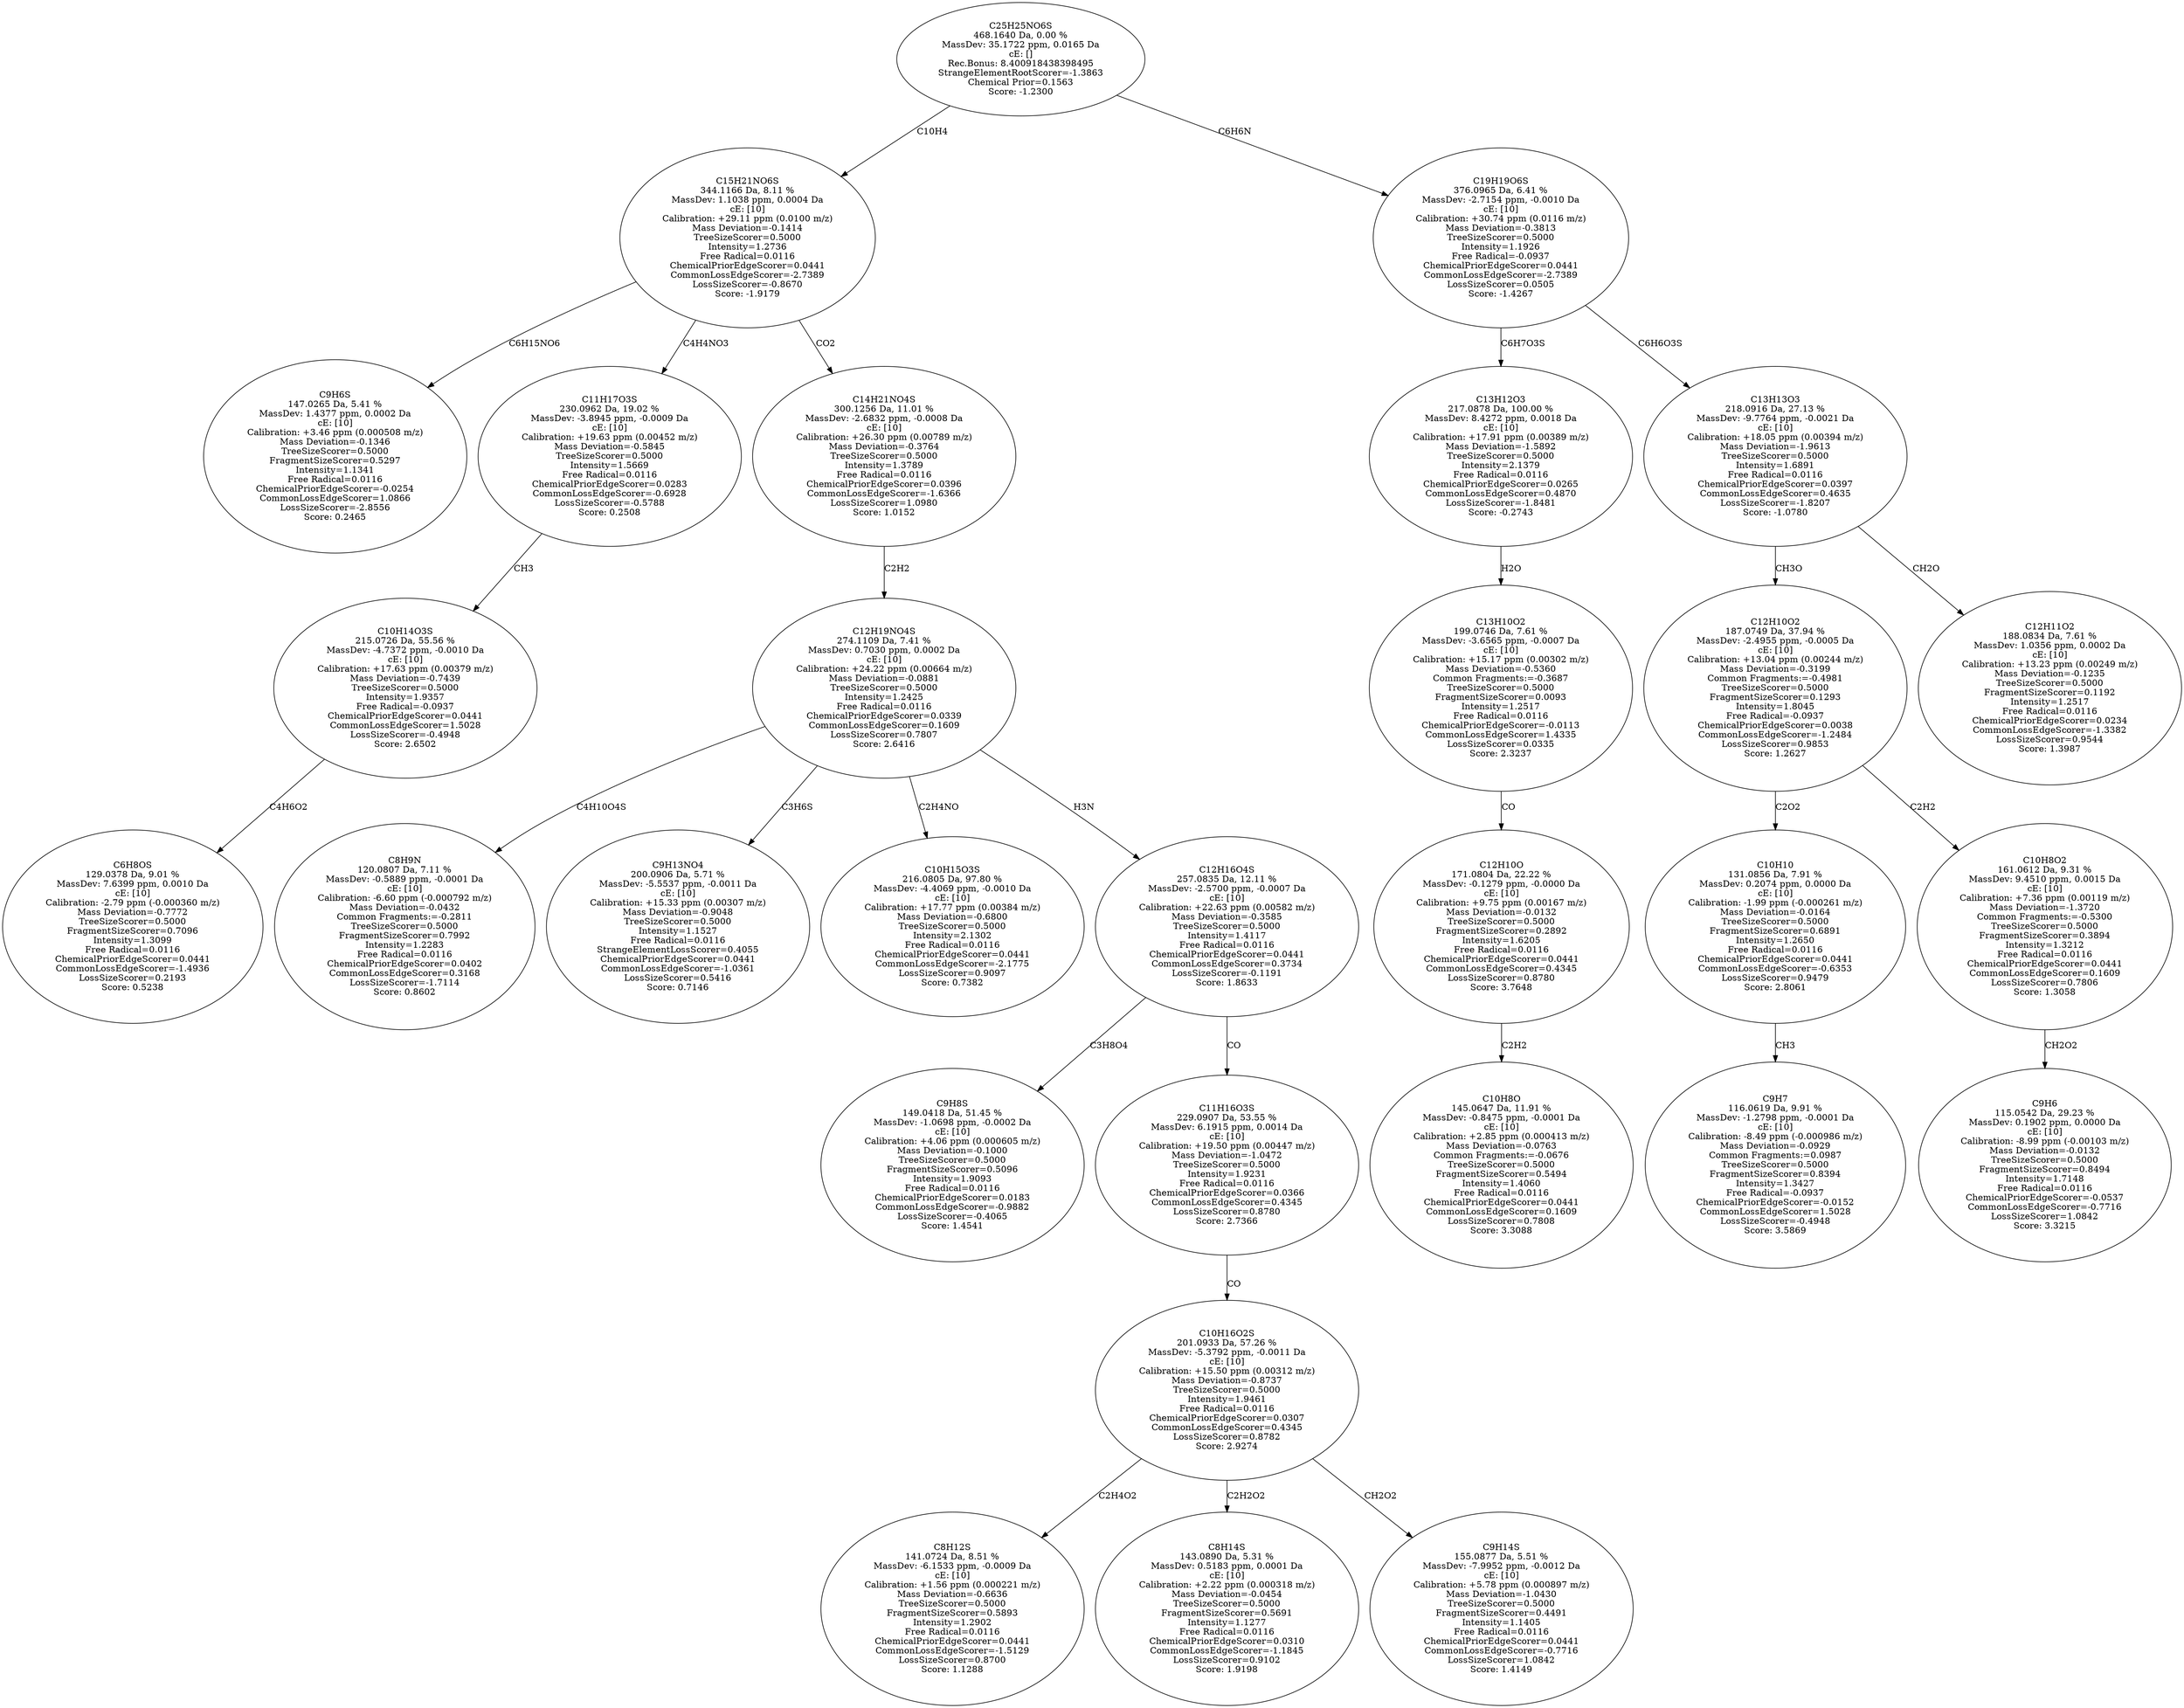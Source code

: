 strict digraph {
v1 [label="C9H6S\n147.0265 Da, 5.41 %\nMassDev: 1.4377 ppm, 0.0002 Da\ncE: [10]\nCalibration: +3.46 ppm (0.000508 m/z)\nMass Deviation=-0.1346\nTreeSizeScorer=0.5000\nFragmentSizeScorer=0.5297\nIntensity=1.1341\nFree Radical=0.0116\nChemicalPriorEdgeScorer=-0.0254\nCommonLossEdgeScorer=1.0866\nLossSizeScorer=-2.8556\nScore: 0.2465"];
v2 [label="C6H8OS\n129.0378 Da, 9.01 %\nMassDev: 7.6399 ppm, 0.0010 Da\ncE: [10]\nCalibration: -2.79 ppm (-0.000360 m/z)\nMass Deviation=-0.7772\nTreeSizeScorer=0.5000\nFragmentSizeScorer=0.7096\nIntensity=1.3099\nFree Radical=0.0116\nChemicalPriorEdgeScorer=0.0441\nCommonLossEdgeScorer=-1.4936\nLossSizeScorer=0.2193\nScore: 0.5238"];
v3 [label="C10H14O3S\n215.0726 Da, 55.56 %\nMassDev: -4.7372 ppm, -0.0010 Da\ncE: [10]\nCalibration: +17.63 ppm (0.00379 m/z)\nMass Deviation=-0.7439\nTreeSizeScorer=0.5000\nIntensity=1.9357\nFree Radical=-0.0937\nChemicalPriorEdgeScorer=0.0441\nCommonLossEdgeScorer=1.5028\nLossSizeScorer=-0.4948\nScore: 2.6502"];
v4 [label="C11H17O3S\n230.0962 Da, 19.02 %\nMassDev: -3.8945 ppm, -0.0009 Da\ncE: [10]\nCalibration: +19.63 ppm (0.00452 m/z)\nMass Deviation=-0.5845\nTreeSizeScorer=0.5000\nIntensity=1.5669\nFree Radical=0.0116\nChemicalPriorEdgeScorer=0.0283\nCommonLossEdgeScorer=-0.6928\nLossSizeScorer=-0.5788\nScore: 0.2508"];
v5 [label="C8H9N\n120.0807 Da, 7.11 %\nMassDev: -0.5889 ppm, -0.0001 Da\ncE: [10]\nCalibration: -6.60 ppm (-0.000792 m/z)\nMass Deviation=-0.0432\nCommon Fragments:=-0.2811\nTreeSizeScorer=0.5000\nFragmentSizeScorer=0.7992\nIntensity=1.2283\nFree Radical=0.0116\nChemicalPriorEdgeScorer=0.0402\nCommonLossEdgeScorer=0.3168\nLossSizeScorer=-1.7114\nScore: 0.8602"];
v6 [label="C9H13NO4\n200.0906 Da, 5.71 %\nMassDev: -5.5537 ppm, -0.0011 Da\ncE: [10]\nCalibration: +15.33 ppm (0.00307 m/z)\nMass Deviation=-0.9048\nTreeSizeScorer=0.5000\nIntensity=1.1527\nFree Radical=0.0116\nStrangeElementLossScorer=0.4055\nChemicalPriorEdgeScorer=0.0441\nCommonLossEdgeScorer=-1.0361\nLossSizeScorer=0.5416\nScore: 0.7146"];
v7 [label="C10H15O3S\n216.0805 Da, 97.80 %\nMassDev: -4.4069 ppm, -0.0010 Da\ncE: [10]\nCalibration: +17.77 ppm (0.00384 m/z)\nMass Deviation=-0.6800\nTreeSizeScorer=0.5000\nIntensity=2.1302\nFree Radical=0.0116\nChemicalPriorEdgeScorer=0.0441\nCommonLossEdgeScorer=-2.1775\nLossSizeScorer=0.9097\nScore: 0.7382"];
v8 [label="C9H8S\n149.0418 Da, 51.45 %\nMassDev: -1.0698 ppm, -0.0002 Da\ncE: [10]\nCalibration: +4.06 ppm (0.000605 m/z)\nMass Deviation=-0.1000\nTreeSizeScorer=0.5000\nFragmentSizeScorer=0.5096\nIntensity=1.9093\nFree Radical=0.0116\nChemicalPriorEdgeScorer=0.0183\nCommonLossEdgeScorer=-0.9882\nLossSizeScorer=-0.4065\nScore: 1.4541"];
v9 [label="C8H12S\n141.0724 Da, 8.51 %\nMassDev: -6.1533 ppm, -0.0009 Da\ncE: [10]\nCalibration: +1.56 ppm (0.000221 m/z)\nMass Deviation=-0.6636\nTreeSizeScorer=0.5000\nFragmentSizeScorer=0.5893\nIntensity=1.2902\nFree Radical=0.0116\nChemicalPriorEdgeScorer=0.0441\nCommonLossEdgeScorer=-1.5129\nLossSizeScorer=0.8700\nScore: 1.1288"];
v10 [label="C8H14S\n143.0890 Da, 5.31 %\nMassDev: 0.5183 ppm, 0.0001 Da\ncE: [10]\nCalibration: +2.22 ppm (0.000318 m/z)\nMass Deviation=-0.0454\nTreeSizeScorer=0.5000\nFragmentSizeScorer=0.5691\nIntensity=1.1277\nFree Radical=0.0116\nChemicalPriorEdgeScorer=0.0310\nCommonLossEdgeScorer=-1.1845\nLossSizeScorer=0.9102\nScore: 1.9198"];
v11 [label="C9H14S\n155.0877 Da, 5.51 %\nMassDev: -7.9952 ppm, -0.0012 Da\ncE: [10]\nCalibration: +5.78 ppm (0.000897 m/z)\nMass Deviation=-1.0430\nTreeSizeScorer=0.5000\nFragmentSizeScorer=0.4491\nIntensity=1.1405\nFree Radical=0.0116\nChemicalPriorEdgeScorer=0.0441\nCommonLossEdgeScorer=-0.7716\nLossSizeScorer=1.0842\nScore: 1.4149"];
v12 [label="C10H16O2S\n201.0933 Da, 57.26 %\nMassDev: -5.3792 ppm, -0.0011 Da\ncE: [10]\nCalibration: +15.50 ppm (0.00312 m/z)\nMass Deviation=-0.8737\nTreeSizeScorer=0.5000\nIntensity=1.9461\nFree Radical=0.0116\nChemicalPriorEdgeScorer=0.0307\nCommonLossEdgeScorer=0.4345\nLossSizeScorer=0.8782\nScore: 2.9274"];
v13 [label="C11H16O3S\n229.0907 Da, 53.55 %\nMassDev: 6.1915 ppm, 0.0014 Da\ncE: [10]\nCalibration: +19.50 ppm (0.00447 m/z)\nMass Deviation=-1.0472\nTreeSizeScorer=0.5000\nIntensity=1.9231\nFree Radical=0.0116\nChemicalPriorEdgeScorer=0.0366\nCommonLossEdgeScorer=0.4345\nLossSizeScorer=0.8780\nScore: 2.7366"];
v14 [label="C12H16O4S\n257.0835 Da, 12.11 %\nMassDev: -2.5700 ppm, -0.0007 Da\ncE: [10]\nCalibration: +22.63 ppm (0.00582 m/z)\nMass Deviation=-0.3585\nTreeSizeScorer=0.5000\nIntensity=1.4117\nFree Radical=0.0116\nChemicalPriorEdgeScorer=0.0441\nCommonLossEdgeScorer=0.3734\nLossSizeScorer=-0.1191\nScore: 1.8633"];
v15 [label="C12H19NO4S\n274.1109 Da, 7.41 %\nMassDev: 0.7030 ppm, 0.0002 Da\ncE: [10]\nCalibration: +24.22 ppm (0.00664 m/z)\nMass Deviation=-0.0881\nTreeSizeScorer=0.5000\nIntensity=1.2425\nFree Radical=0.0116\nChemicalPriorEdgeScorer=0.0339\nCommonLossEdgeScorer=0.1609\nLossSizeScorer=0.7807\nScore: 2.6416"];
v16 [label="C14H21NO4S\n300.1256 Da, 11.01 %\nMassDev: -2.6832 ppm, -0.0008 Da\ncE: [10]\nCalibration: +26.30 ppm (0.00789 m/z)\nMass Deviation=-0.3764\nTreeSizeScorer=0.5000\nIntensity=1.3789\nFree Radical=0.0116\nChemicalPriorEdgeScorer=0.0396\nCommonLossEdgeScorer=-1.6366\nLossSizeScorer=1.0980\nScore: 1.0152"];
v17 [label="C15H21NO6S\n344.1166 Da, 8.11 %\nMassDev: 1.1038 ppm, 0.0004 Da\ncE: [10]\nCalibration: +29.11 ppm (0.0100 m/z)\nMass Deviation=-0.1414\nTreeSizeScorer=0.5000\nIntensity=1.2736\nFree Radical=0.0116\nChemicalPriorEdgeScorer=0.0441\nCommonLossEdgeScorer=-2.7389\nLossSizeScorer=-0.8670\nScore: -1.9179"];
v18 [label="C10H8O\n145.0647 Da, 11.91 %\nMassDev: -0.8475 ppm, -0.0001 Da\ncE: [10]\nCalibration: +2.85 ppm (0.000413 m/z)\nMass Deviation=-0.0763\nCommon Fragments:=-0.0676\nTreeSizeScorer=0.5000\nFragmentSizeScorer=0.5494\nIntensity=1.4060\nFree Radical=0.0116\nChemicalPriorEdgeScorer=0.0441\nCommonLossEdgeScorer=0.1609\nLossSizeScorer=0.7808\nScore: 3.3088"];
v19 [label="C12H10O\n171.0804 Da, 22.22 %\nMassDev: -0.1279 ppm, -0.0000 Da\ncE: [10]\nCalibration: +9.75 ppm (0.00167 m/z)\nMass Deviation=-0.0132\nTreeSizeScorer=0.5000\nFragmentSizeScorer=0.2892\nIntensity=1.6205\nFree Radical=0.0116\nChemicalPriorEdgeScorer=0.0441\nCommonLossEdgeScorer=0.4345\nLossSizeScorer=0.8780\nScore: 3.7648"];
v20 [label="C13H10O2\n199.0746 Da, 7.61 %\nMassDev: -3.6565 ppm, -0.0007 Da\ncE: [10]\nCalibration: +15.17 ppm (0.00302 m/z)\nMass Deviation=-0.5360\nCommon Fragments:=-0.3687\nTreeSizeScorer=0.5000\nFragmentSizeScorer=0.0093\nIntensity=1.2517\nFree Radical=0.0116\nChemicalPriorEdgeScorer=-0.0113\nCommonLossEdgeScorer=1.4335\nLossSizeScorer=0.0335\nScore: 2.3237"];
v21 [label="C13H12O3\n217.0878 Da, 100.00 %\nMassDev: 8.4272 ppm, 0.0018 Da\ncE: [10]\nCalibration: +17.91 ppm (0.00389 m/z)\nMass Deviation=-1.5892\nTreeSizeScorer=0.5000\nIntensity=2.1379\nFree Radical=0.0116\nChemicalPriorEdgeScorer=0.0265\nCommonLossEdgeScorer=0.4870\nLossSizeScorer=-1.8481\nScore: -0.2743"];
v22 [label="C9H7\n116.0619 Da, 9.91 %\nMassDev: -1.2798 ppm, -0.0001 Da\ncE: [10]\nCalibration: -8.49 ppm (-0.000986 m/z)\nMass Deviation=-0.0929\nCommon Fragments:=0.0987\nTreeSizeScorer=0.5000\nFragmentSizeScorer=0.8394\nIntensity=1.3427\nFree Radical=-0.0937\nChemicalPriorEdgeScorer=-0.0152\nCommonLossEdgeScorer=1.5028\nLossSizeScorer=-0.4948\nScore: 3.5869"];
v23 [label="C10H10\n131.0856 Da, 7.91 %\nMassDev: 0.2074 ppm, 0.0000 Da\ncE: [10]\nCalibration: -1.99 ppm (-0.000261 m/z)\nMass Deviation=-0.0164\nTreeSizeScorer=0.5000\nFragmentSizeScorer=0.6891\nIntensity=1.2650\nFree Radical=0.0116\nChemicalPriorEdgeScorer=0.0441\nCommonLossEdgeScorer=-0.6353\nLossSizeScorer=0.9479\nScore: 2.8061"];
v24 [label="C9H6\n115.0542 Da, 29.23 %\nMassDev: 0.1902 ppm, 0.0000 Da\ncE: [10]\nCalibration: -8.99 ppm (-0.00103 m/z)\nMass Deviation=-0.0132\nTreeSizeScorer=0.5000\nFragmentSizeScorer=0.8494\nIntensity=1.7148\nFree Radical=0.0116\nChemicalPriorEdgeScorer=-0.0537\nCommonLossEdgeScorer=-0.7716\nLossSizeScorer=1.0842\nScore: 3.3215"];
v25 [label="C10H8O2\n161.0612 Da, 9.31 %\nMassDev: 9.4510 ppm, 0.0015 Da\ncE: [10]\nCalibration: +7.36 ppm (0.00119 m/z)\nMass Deviation=-1.3720\nCommon Fragments:=-0.5300\nTreeSizeScorer=0.5000\nFragmentSizeScorer=0.3894\nIntensity=1.3212\nFree Radical=0.0116\nChemicalPriorEdgeScorer=0.0441\nCommonLossEdgeScorer=0.1609\nLossSizeScorer=0.7806\nScore: 1.3058"];
v26 [label="C12H10O2\n187.0749 Da, 37.94 %\nMassDev: -2.4955 ppm, -0.0005 Da\ncE: [10]\nCalibration: +13.04 ppm (0.00244 m/z)\nMass Deviation=-0.3199\nCommon Fragments:=-0.4981\nTreeSizeScorer=0.5000\nFragmentSizeScorer=0.1293\nIntensity=1.8045\nFree Radical=-0.0937\nChemicalPriorEdgeScorer=0.0038\nCommonLossEdgeScorer=-1.2484\nLossSizeScorer=0.9853\nScore: 1.2627"];
v27 [label="C12H11O2\n188.0834 Da, 7.61 %\nMassDev: 1.0356 ppm, 0.0002 Da\ncE: [10]\nCalibration: +13.23 ppm (0.00249 m/z)\nMass Deviation=-0.1235\nTreeSizeScorer=0.5000\nFragmentSizeScorer=0.1192\nIntensity=1.2517\nFree Radical=0.0116\nChemicalPriorEdgeScorer=0.0234\nCommonLossEdgeScorer=-1.3382\nLossSizeScorer=0.9544\nScore: 1.3987"];
v28 [label="C13H13O3\n218.0916 Da, 27.13 %\nMassDev: -9.7764 ppm, -0.0021 Da\ncE: [10]\nCalibration: +18.05 ppm (0.00394 m/z)\nMass Deviation=-1.9613\nTreeSizeScorer=0.5000\nIntensity=1.6891\nFree Radical=0.0116\nChemicalPriorEdgeScorer=0.0397\nCommonLossEdgeScorer=0.4635\nLossSizeScorer=-1.8207\nScore: -1.0780"];
v29 [label="C19H19O6S\n376.0965 Da, 6.41 %\nMassDev: -2.7154 ppm, -0.0010 Da\ncE: [10]\nCalibration: +30.74 ppm (0.0116 m/z)\nMass Deviation=-0.3813\nTreeSizeScorer=0.5000\nIntensity=1.1926\nFree Radical=-0.0937\nChemicalPriorEdgeScorer=0.0441\nCommonLossEdgeScorer=-2.7389\nLossSizeScorer=0.0505\nScore: -1.4267"];
v30 [label="C25H25NO6S\n468.1640 Da, 0.00 %\nMassDev: 35.1722 ppm, 0.0165 Da\ncE: []\nRec.Bonus: 8.400918438398495\nStrangeElementRootScorer=-1.3863\nChemical Prior=0.1563\nScore: -1.2300"];
v17 -> v1 [label="C6H15NO6"];
v3 -> v2 [label="C4H6O2"];
v4 -> v3 [label="CH3"];
v17 -> v4 [label="C4H4NO3"];
v15 -> v5 [label="C4H10O4S"];
v15 -> v6 [label="C3H6S"];
v15 -> v7 [label="C2H4NO"];
v14 -> v8 [label="C3H8O4"];
v12 -> v9 [label="C2H4O2"];
v12 -> v10 [label="C2H2O2"];
v12 -> v11 [label="CH2O2"];
v13 -> v12 [label="CO"];
v14 -> v13 [label="CO"];
v15 -> v14 [label="H3N"];
v16 -> v15 [label="C2H2"];
v17 -> v16 [label="CO2"];
v30 -> v17 [label="C10H4"];
v19 -> v18 [label="C2H2"];
v20 -> v19 [label="CO"];
v21 -> v20 [label="H2O"];
v29 -> v21 [label="C6H7O3S"];
v23 -> v22 [label="CH3"];
v26 -> v23 [label="C2O2"];
v25 -> v24 [label="CH2O2"];
v26 -> v25 [label="C2H2"];
v28 -> v26 [label="CH3O"];
v28 -> v27 [label="CH2O"];
v29 -> v28 [label="C6H6O3S"];
v30 -> v29 [label="C6H6N"];
}